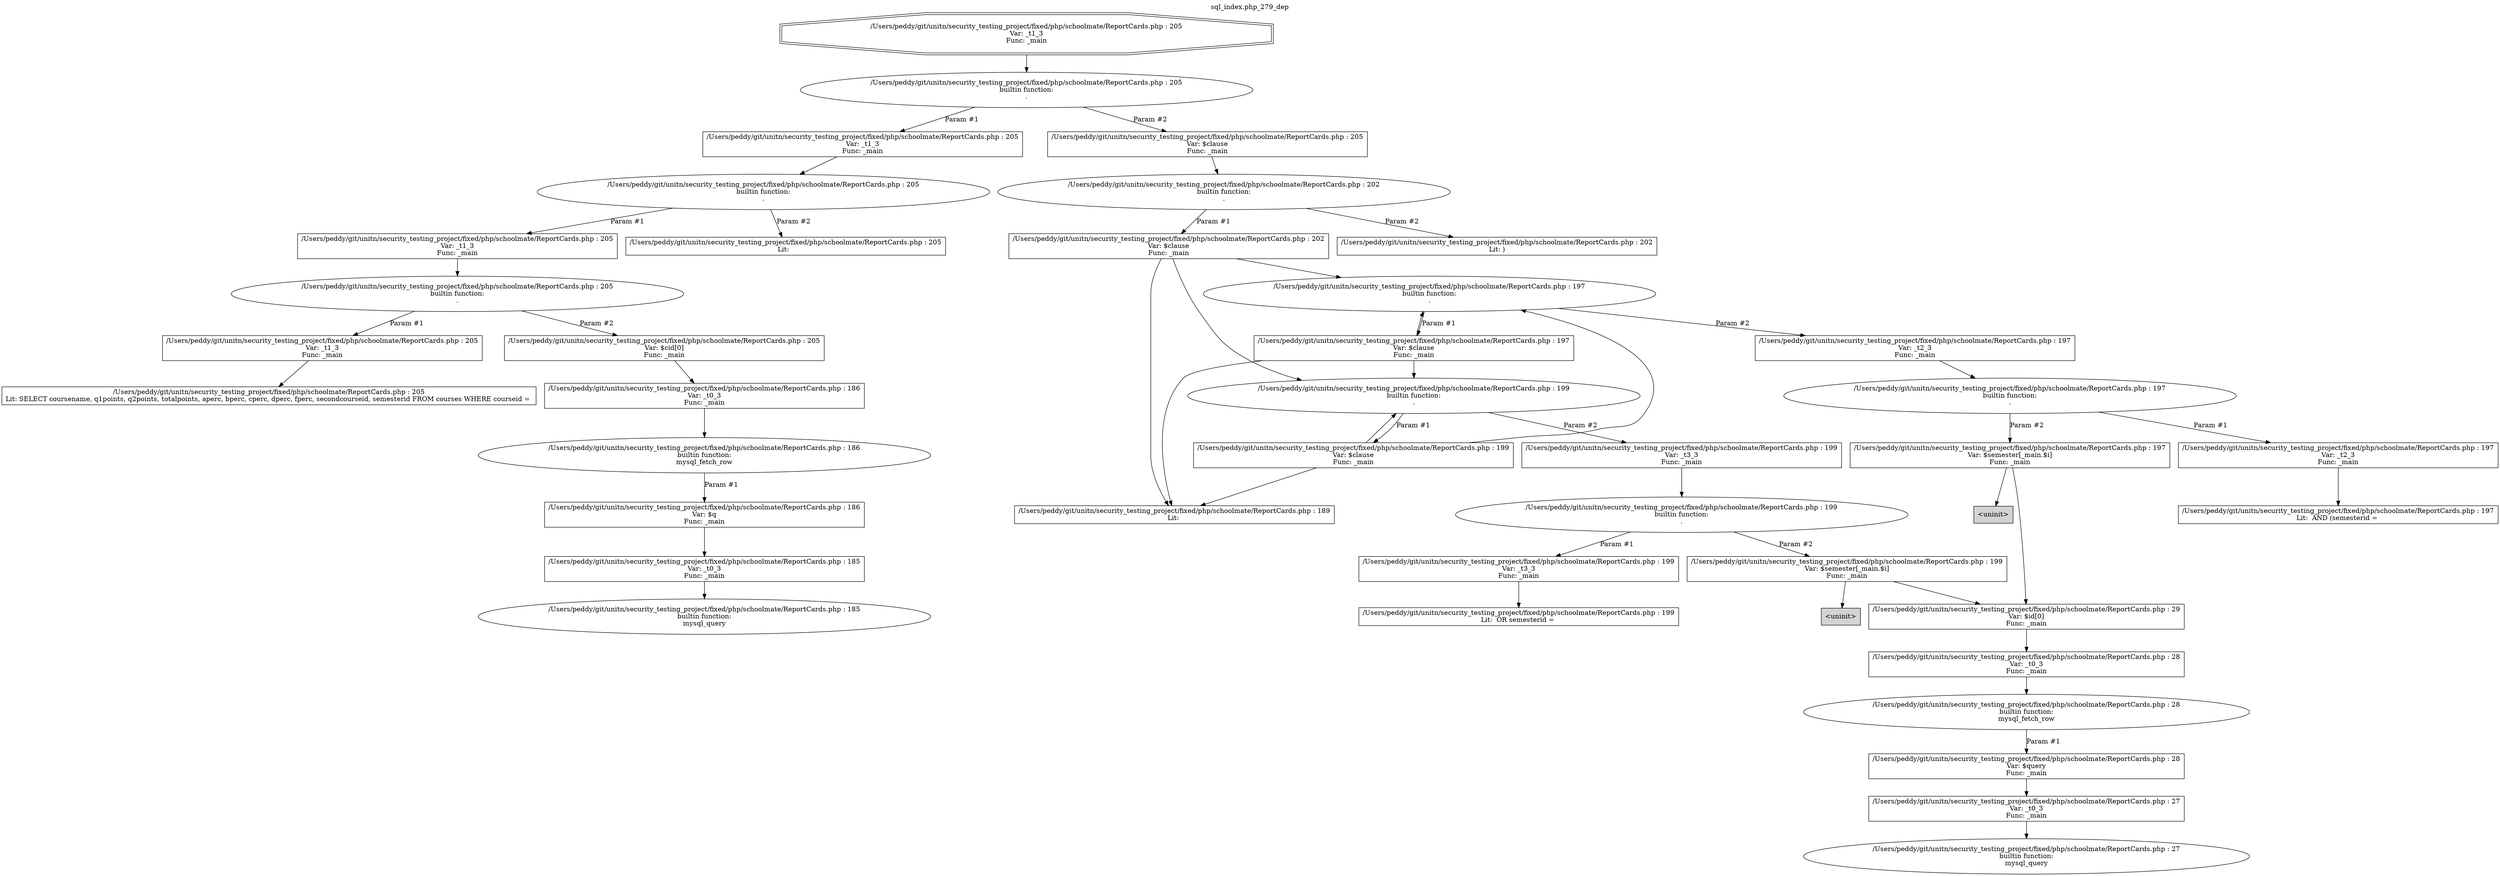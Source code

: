 digraph cfg {
  label="sql_index.php_279_dep";
  labelloc=t;
  n1 [shape=doubleoctagon, label="/Users/peddy/git/unitn/security_testing_project/fixed/php/schoolmate/ReportCards.php : 205\nVar: _t1_3\nFunc: _main\n"];
  n2 [shape=ellipse, label="/Users/peddy/git/unitn/security_testing_project/fixed/php/schoolmate/ReportCards.php : 205\nbuiltin function:\n.\n"];
  n3 [shape=box, label="/Users/peddy/git/unitn/security_testing_project/fixed/php/schoolmate/ReportCards.php : 205\nVar: _t1_3\nFunc: _main\n"];
  n4 [shape=ellipse, label="/Users/peddy/git/unitn/security_testing_project/fixed/php/schoolmate/ReportCards.php : 205\nbuiltin function:\n.\n"];
  n5 [shape=box, label="/Users/peddy/git/unitn/security_testing_project/fixed/php/schoolmate/ReportCards.php : 205\nVar: _t1_3\nFunc: _main\n"];
  n6 [shape=ellipse, label="/Users/peddy/git/unitn/security_testing_project/fixed/php/schoolmate/ReportCards.php : 205\nbuiltin function:\n.\n"];
  n7 [shape=box, label="/Users/peddy/git/unitn/security_testing_project/fixed/php/schoolmate/ReportCards.php : 205\nVar: _t1_3\nFunc: _main\n"];
  n8 [shape=box, label="/Users/peddy/git/unitn/security_testing_project/fixed/php/schoolmate/ReportCards.php : 205\nLit: SELECT coursename, q1points, q2points, totalpoints, aperc, bperc, cperc, dperc, fperc, secondcourseid, semesterid FROM courses WHERE courseid = \n"];
  n9 [shape=box, label="/Users/peddy/git/unitn/security_testing_project/fixed/php/schoolmate/ReportCards.php : 205\nVar: $cid[0]\nFunc: _main\n"];
  n10 [shape=box, label="/Users/peddy/git/unitn/security_testing_project/fixed/php/schoolmate/ReportCards.php : 186\nVar: _t0_3\nFunc: _main\n"];
  n11 [shape=ellipse, label="/Users/peddy/git/unitn/security_testing_project/fixed/php/schoolmate/ReportCards.php : 186\nbuiltin function:\nmysql_fetch_row\n"];
  n12 [shape=box, label="/Users/peddy/git/unitn/security_testing_project/fixed/php/schoolmate/ReportCards.php : 186\nVar: $q\nFunc: _main\n"];
  n13 [shape=box, label="/Users/peddy/git/unitn/security_testing_project/fixed/php/schoolmate/ReportCards.php : 185\nVar: _t0_3\nFunc: _main\n"];
  n14 [shape=ellipse, label="/Users/peddy/git/unitn/security_testing_project/fixed/php/schoolmate/ReportCards.php : 185\nbuiltin function:\nmysql_query\n"];
  n15 [shape=box, label="/Users/peddy/git/unitn/security_testing_project/fixed/php/schoolmate/ReportCards.php : 205\nLit:  \n"];
  n16 [shape=box, label="/Users/peddy/git/unitn/security_testing_project/fixed/php/schoolmate/ReportCards.php : 205\nVar: $clause\nFunc: _main\n"];
  n17 [shape=ellipse, label="/Users/peddy/git/unitn/security_testing_project/fixed/php/schoolmate/ReportCards.php : 202\nbuiltin function:\n.\n"];
  n18 [shape=box, label="/Users/peddy/git/unitn/security_testing_project/fixed/php/schoolmate/ReportCards.php : 202\nVar: $clause\nFunc: _main\n"];
  n19 [shape=ellipse, label="/Users/peddy/git/unitn/security_testing_project/fixed/php/schoolmate/ReportCards.php : 197\nbuiltin function:\n.\n"];
  n20 [shape=box, label="/Users/peddy/git/unitn/security_testing_project/fixed/php/schoolmate/ReportCards.php : 197\nVar: $clause\nFunc: _main\n"];
  n21 [shape=box, label="/Users/peddy/git/unitn/security_testing_project/fixed/php/schoolmate/ReportCards.php : 189\nLit: \n"];
  n22 [shape=ellipse, label="/Users/peddy/git/unitn/security_testing_project/fixed/php/schoolmate/ReportCards.php : 199\nbuiltin function:\n.\n"];
  n23 [shape=box, label="/Users/peddy/git/unitn/security_testing_project/fixed/php/schoolmate/ReportCards.php : 199\nVar: $clause\nFunc: _main\n"];
  n24 [shape=box, label="/Users/peddy/git/unitn/security_testing_project/fixed/php/schoolmate/ReportCards.php : 199\nVar: _t3_3\nFunc: _main\n"];
  n25 [shape=ellipse, label="/Users/peddy/git/unitn/security_testing_project/fixed/php/schoolmate/ReportCards.php : 199\nbuiltin function:\n.\n"];
  n26 [shape=box, label="/Users/peddy/git/unitn/security_testing_project/fixed/php/schoolmate/ReportCards.php : 199\nVar: _t3_3\nFunc: _main\n"];
  n27 [shape=box, label="/Users/peddy/git/unitn/security_testing_project/fixed/php/schoolmate/ReportCards.php : 199\nLit:  OR semesterid = \n"];
  n28 [shape=box, label="/Users/peddy/git/unitn/security_testing_project/fixed/php/schoolmate/ReportCards.php : 199\nVar: $semester[_main.$i]\nFunc: _main\n"];
  n29 [shape=box, label="<uninit>",style=filled];
  n30 [shape=box, label="/Users/peddy/git/unitn/security_testing_project/fixed/php/schoolmate/ReportCards.php : 29\nVar: $id[0]\nFunc: _main\n"];
  n31 [shape=box, label="/Users/peddy/git/unitn/security_testing_project/fixed/php/schoolmate/ReportCards.php : 28\nVar: _t0_3\nFunc: _main\n"];
  n32 [shape=ellipse, label="/Users/peddy/git/unitn/security_testing_project/fixed/php/schoolmate/ReportCards.php : 28\nbuiltin function:\nmysql_fetch_row\n"];
  n33 [shape=box, label="/Users/peddy/git/unitn/security_testing_project/fixed/php/schoolmate/ReportCards.php : 28\nVar: $query\nFunc: _main\n"];
  n34 [shape=box, label="/Users/peddy/git/unitn/security_testing_project/fixed/php/schoolmate/ReportCards.php : 27\nVar: _t0_3\nFunc: _main\n"];
  n35 [shape=ellipse, label="/Users/peddy/git/unitn/security_testing_project/fixed/php/schoolmate/ReportCards.php : 27\nbuiltin function:\nmysql_query\n"];
  n36 [shape=box, label="/Users/peddy/git/unitn/security_testing_project/fixed/php/schoolmate/ReportCards.php : 197\nVar: _t2_3\nFunc: _main\n"];
  n37 [shape=ellipse, label="/Users/peddy/git/unitn/security_testing_project/fixed/php/schoolmate/ReportCards.php : 197\nbuiltin function:\n.\n"];
  n38 [shape=box, label="/Users/peddy/git/unitn/security_testing_project/fixed/php/schoolmate/ReportCards.php : 197\nVar: _t2_3\nFunc: _main\n"];
  n39 [shape=box, label="/Users/peddy/git/unitn/security_testing_project/fixed/php/schoolmate/ReportCards.php : 197\nLit:  AND (semesterid = \n"];
  n40 [shape=box, label="/Users/peddy/git/unitn/security_testing_project/fixed/php/schoolmate/ReportCards.php : 197\nVar: $semester[_main.$i]\nFunc: _main\n"];
  n41 [shape=box, label="<uninit>",style=filled];
  n42 [shape=box, label="/Users/peddy/git/unitn/security_testing_project/fixed/php/schoolmate/ReportCards.php : 202\nLit: )\n"];
  n1 -> n2;
  n3 -> n4;
  n5 -> n6;
  n7 -> n8;
  n6 -> n7[label="Param #1"];
  n6 -> n9[label="Param #2"];
  n10 -> n11;
  n13 -> n14;
  n12 -> n13;
  n11 -> n12[label="Param #1"];
  n9 -> n10;
  n4 -> n5[label="Param #1"];
  n4 -> n15[label="Param #2"];
  n2 -> n3[label="Param #1"];
  n2 -> n16[label="Param #2"];
  n16 -> n17;
  n18 -> n19;
  n18 -> n21;
  n18 -> n22;
  n20 -> n19;
  n20 -> n21;
  n20 -> n22;
  n23 -> n19;
  n23 -> n21;
  n23 -> n22;
  n22 -> n23[label="Param #1"];
  n22 -> n24[label="Param #2"];
  n24 -> n25;
  n26 -> n27;
  n25 -> n26[label="Param #1"];
  n25 -> n28[label="Param #2"];
  n28 -> n29;
  n28 -> n30;
  n31 -> n32;
  n34 -> n35;
  n33 -> n34;
  n32 -> n33[label="Param #1"];
  n30 -> n31;
  n19 -> n20[label="Param #1"];
  n19 -> n36[label="Param #2"];
  n36 -> n37;
  n38 -> n39;
  n37 -> n38[label="Param #1"];
  n37 -> n40[label="Param #2"];
  n40 -> n41;
  n40 -> n30;
  n17 -> n18[label="Param #1"];
  n17 -> n42[label="Param #2"];
}
